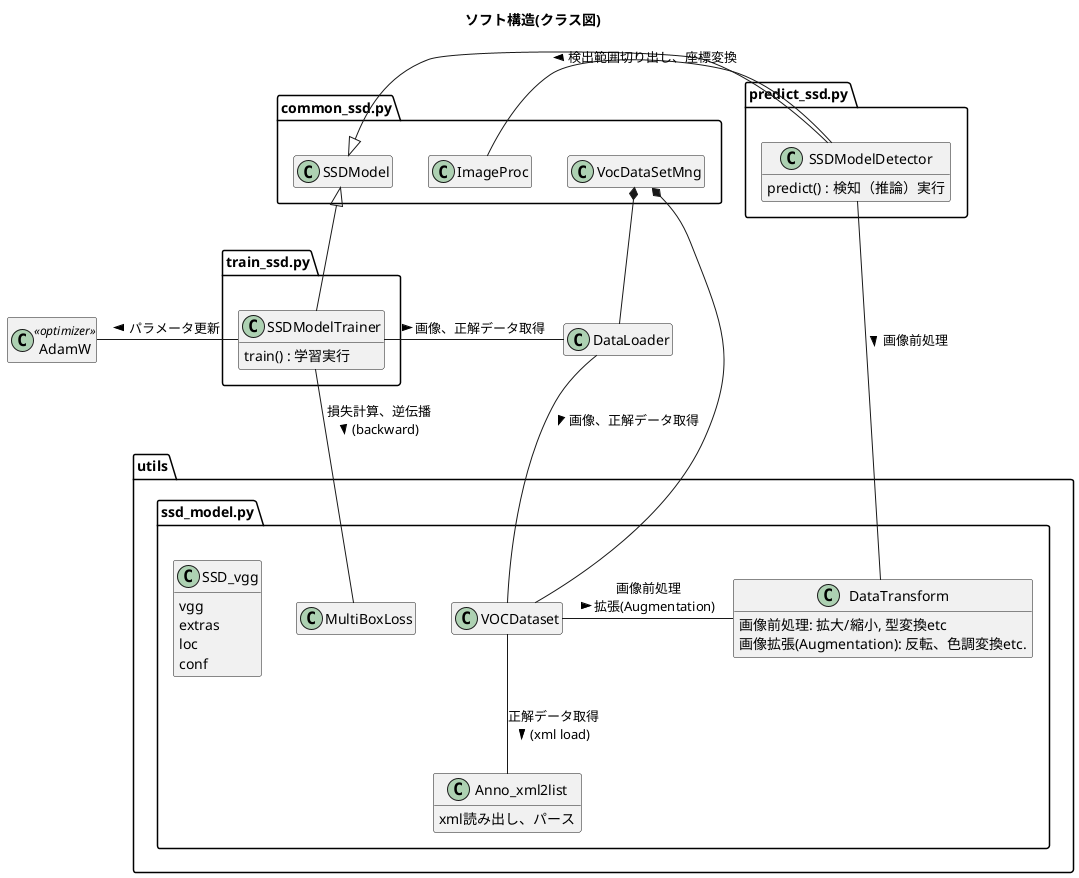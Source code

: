 @startuml soft_structure

hide empty members
allowmixing

title ソフト構造(クラス図)

' package data {
'     database "画像" as ImageFile
'     database "正解データ(xml)" as AnnoFile
'     database "VGG16学習済みパラメータ" as vgg16_reducefdc

' }


class AdamW << optimizer >>

package utils {
    package "ssd_model.py" as ssd_model {
        class SSD_vgg {
            vgg
            extras
            loc
            conf
        }
        class VOCDataset
        class DataTransform
        {
            {method}画像前処理: 拡大/縮小, 型変換etc
            {method}画像拡張(Augmentation): 反転、色調変換etc.
        }
        class Anno_xml2list
        {
            {method}xml読み出し、パース
        }
        class MultiBoxLoss
    }
}

package "common_ssd.py" as common_ssd {
    class SSDModel
    class VocDataSetMng
    class ImageProc
}

package "train_ssd.py" as train_ssd {
    class SSDModelTrainer {
        train() : 学習実行
    }
}

package "predict_ssd.py" as predict_ssd {
    class SSDModelDetector {
        predict() : 検知（推論）実行
    }
}

SSDModel <|- SSDModelTrainer
SSDModel <|- SSDModelDetector

SSDModelTrainer - DataLoader : 画像、正解データ取得 >
' SSD -- vgg16_reducefdc : load >
' SSDModelTrainer - SSD_vgg : 順伝播\n(forward) >
SSDModelTrainer - MultiBoxLoss : 損失計算、逆伝播\n(backward) >
SSDModelTrainer -l- AdamW : パラメータ更新 >
' MultiBoxLoss .. SSD_vgg : 勾配算出? >
' AdamW .. SSD_vgg : パラメータ更新? >

SSDModelDetector -- DataTransform : 画像前処理 >
SSDModelDetector - ImageProc : 検出範囲切り出し、座標変換 >
' SSDModelDetector - SSD_vgg : 順伝播\n(forward) >


VocDataSetMng *-- VOCDataset
VocDataSetMng *-- DataLoader

DataLoader -- VOCDataset : 画像、正解データ取得 >
VOCDataset - DataTransform : 画像前処理\n拡張(Augmentation) >
VOCDataset -d- Anno_xml2list : 正解データ取得\n(xml load) > 
' Anno_xml2list -- AnnoFile : load >
' VOCDataset -- ImageFile : load >

@enduml
